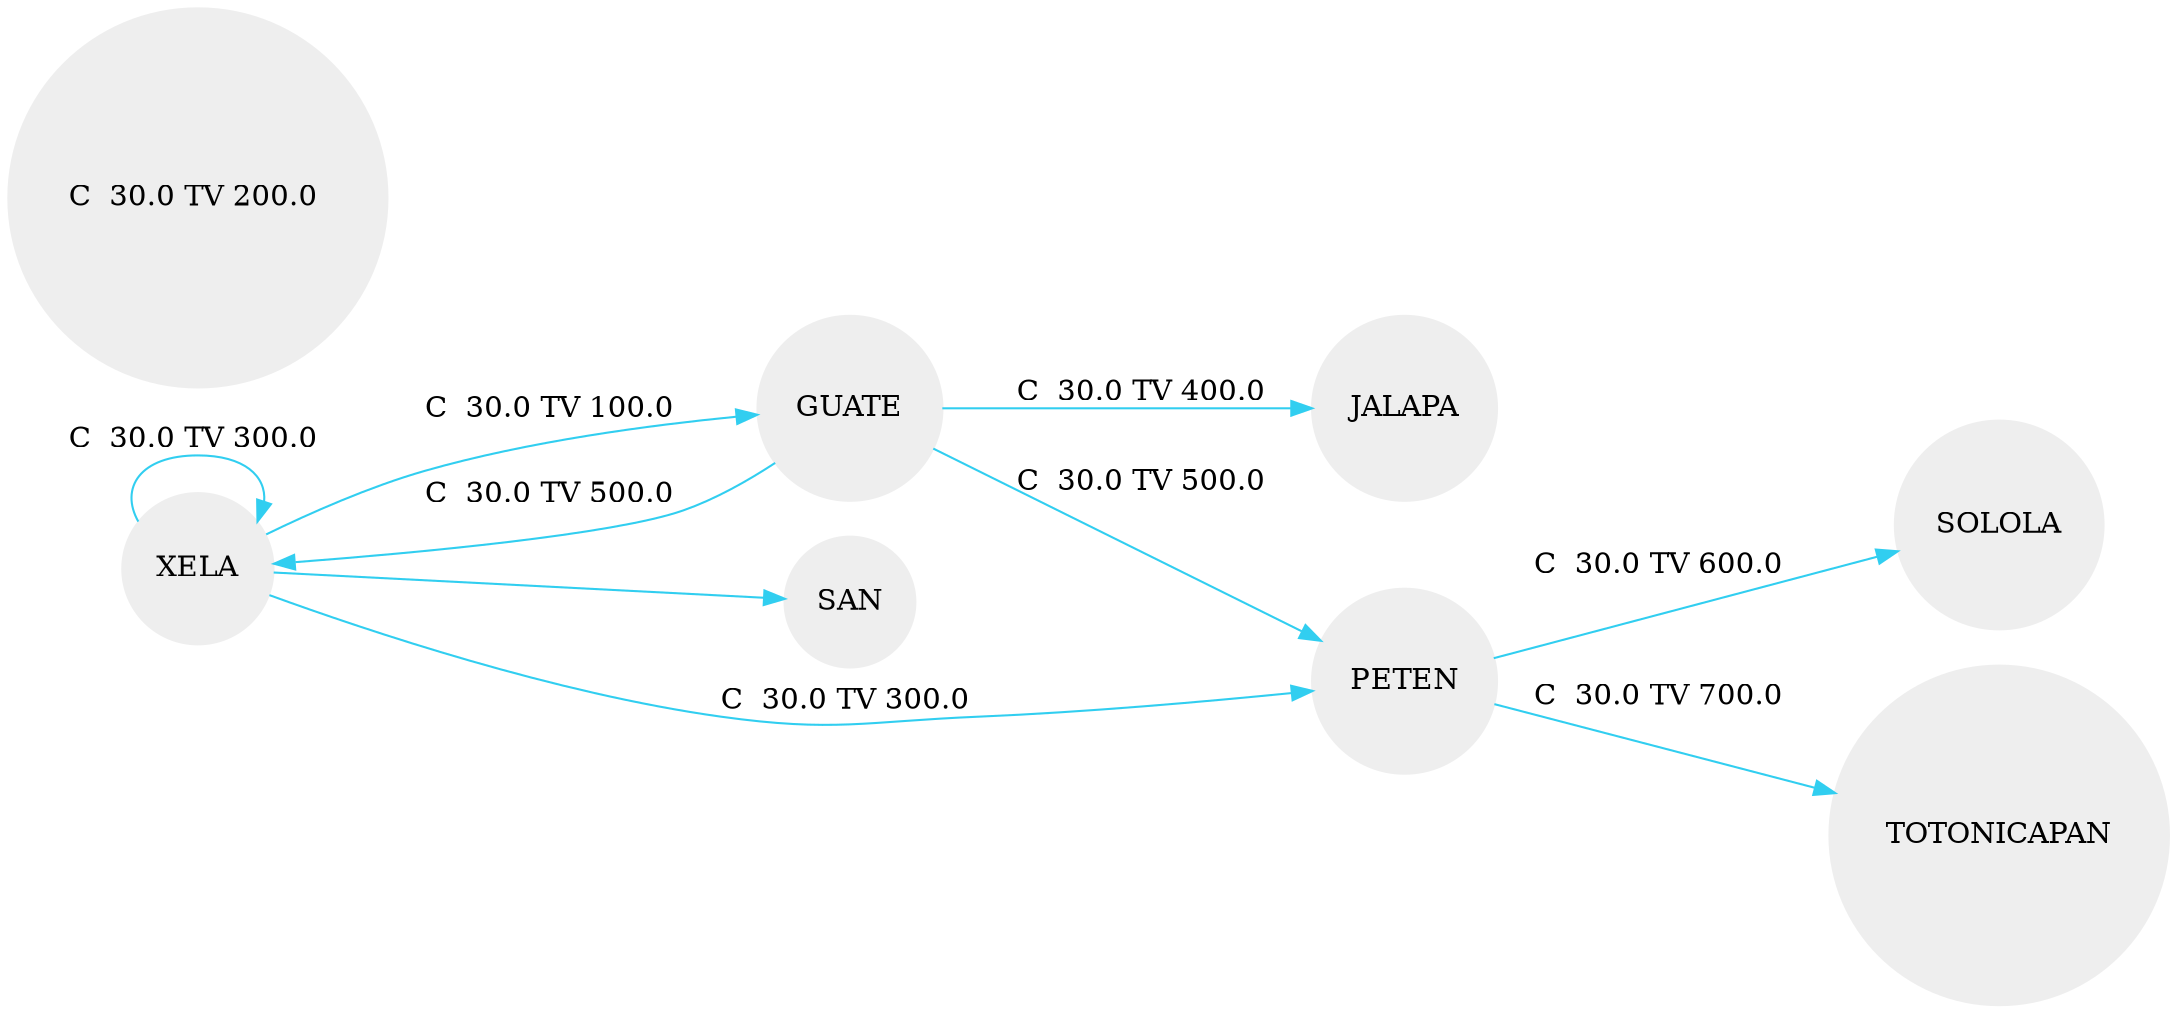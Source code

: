 digraph G 
{
 node [shape=circle];
 node [style=filled];
 node [fillcolor="#EEEEEE"];
 node [color="#EEEEEE"];
 edge [color="#31CEF0"];
XELA->XELA[label= "C  30.0 TV 300.0 "];
XELA->GUATE[label= "C  30.0 TV 100.0 "];
XELA->SAN MARCOS[label= "C  30.0 TV 200.0 "];
XELA->PETEN[label= "C  30.0 TV 300.0 "];
GUATE->JALAPA[label= "C  30.0 TV 400.0 "];
GUATE->PETEN[label= "C  30.0 TV 500.0 "];
GUATE->XELA[label= "C  30.0 TV 500.0 "];
PETEN->SOLOLA[label= "C  30.0 TV 600.0 "];
PETEN->TOTONICAPAN[label= "C  30.0 TV 700.0 "];
 rankdir=LR;

}